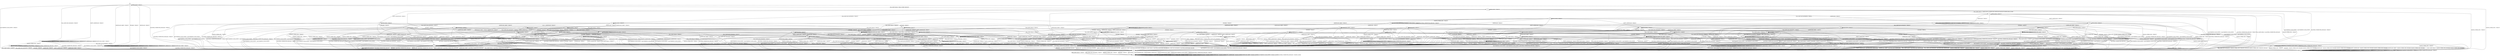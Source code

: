 digraph h9 {
s0 [label="s0"];
s1 [label="s1"];
s2 [label="s2"];
s6 [label="s6"];
s14 [label="s14"];
s15 [label="s15"];
s3 [label="s3"];
s4 [label="s4"];
s7 [label="s7"];
s8 [label="s8"];
s9 [label="s9"];
s12 [label="s12"];
s23 [label="s23"];
s5 [label="s5"];
s10 [label="s10"];
s16 [label="s16"];
s17 [label="s17"];
s24 [label="s24"];
s25 [label="s25"];
s29 [label="s29"];
s30 [label="s30"];
s37 [label="s37"];
s38 [label="s38"];
s11 [label="s11"];
s13 [label="s13"];
s18 [label="s18"];
s19 [label="s19"];
s26 [label="s26"];
s28 [label="s28"];
s31 [label="s31"];
s33 [label="s33"];
s34 [label="s34"];
s39 [label="s39"];
s41 [label="s41"];
s45 [label="s45"];
s46 [label="s46"];
s50 [label="s50"];
s51 [label="s51"];
s20 [label="s20"];
s21 [label="s21"];
s22 [label="s22"];
s27 [label="s27"];
s32 [label="s32"];
s35 [label="s35"];
s36 [label="s36"];
s40 [label="s40"];
s42 [label="s42"];
s43 [label="s43"];
s47 [label="s47"];
s49 [label="s49"];
s52 [label="s52"];
s54 [label="s54"];
s44 [label="s44"];
s48 [label="s48"];
s53 [label="s53"];
s55 [label="s55"];
s56 [label="s56"];
s57 [label="s57"];
s58 [label="s58"];
s59 [label="s59"];
s60 [label="s60"];
s0 -> s1 [label="RSA_CLIENT_HELLO / HELLO_VERIFY_REQUEST"];
s0 -> s2 [label="RSA_CLIENT_KEY_EXCHANGE / TIMEOUT"];
s0 -> s14 [label="CHANGE_CIPHER_SPEC / TIMEOUT"];
s0 -> s15 [label="FINISHED / TIMEOUT"];
s0 -> s0 [label="APPLICATION / TIMEOUT"];
s0 -> s15 [label="CERTIFICATE / TIMEOUT"];
s0 -> s2 [label="EMPTY_CERTIFICATE / TIMEOUT"];
s0 -> s15 [label="CERTIFICATE_VERIFY / TIMEOUT"];
s0 -> s6 [label="Alert(WARNING,CLOSE_NOTIFY) / TIMEOUT"];
s0 -> s6 [label="Alert(FATAL,UNEXPECTED_MESSAGE) / TIMEOUT"];
s1 -> s3 [label="RSA_CLIENT_HELLO / SERVER_HELLO,CERTIFICATE,CERTIFICATE_REQUEST,SERVER_HELLO_DONE"];
s1 -> s4 [label="RSA_CLIENT_KEY_EXCHANGE / TIMEOUT"];
s1 -> s14 [label="CHANGE_CIPHER_SPEC / TIMEOUT"];
s1 -> s12 [label="FINISHED / TIMEOUT"];
s1 -> s1 [label="APPLICATION / TIMEOUT"];
s1 -> s23 [label="CERTIFICATE / TIMEOUT"];
s1 -> s8 [label="EMPTY_CERTIFICATE / TIMEOUT"];
s1 -> s12 [label="CERTIFICATE_VERIFY / TIMEOUT"];
s1 -> s6 [label="Alert(WARNING,CLOSE_NOTIFY) / Alert(WARNING,CLOSE_NOTIFY)"];
s1 -> s6 [label="Alert(FATAL,UNEXPECTED_MESSAGE) / TIMEOUT"];
s2 -> s2 [label="RSA_CLIENT_HELLO / TIMEOUT"];
s2 -> s15 [label="RSA_CLIENT_KEY_EXCHANGE / TIMEOUT"];
s2 -> s9 [label="CHANGE_CIPHER_SPEC / TIMEOUT"];
s2 -> s2 [label="FINISHED / TIMEOUT"];
s2 -> s2 [label="APPLICATION / TIMEOUT"];
s2 -> s2 [label="CERTIFICATE / TIMEOUT"];
s2 -> s2 [label="EMPTY_CERTIFICATE / TIMEOUT"];
s2 -> s2 [label="CERTIFICATE_VERIFY / TIMEOUT"];
s2 -> s6 [label="Alert(WARNING,CLOSE_NOTIFY) / TIMEOUT"];
s2 -> s6 [label="Alert(FATAL,UNEXPECTED_MESSAGE) / TIMEOUT"];
s6 -> s7 [label="RSA_CLIENT_HELLO / TIMEOUT"];
s6 -> s7 [label="RSA_CLIENT_KEY_EXCHANGE / TIMEOUT"];
s6 -> s7 [label="CHANGE_CIPHER_SPEC / TIMEOUT"];
s6 -> s7 [label="FINISHED / TIMEOUT"];
s6 -> s7 [label="APPLICATION / TIMEOUT"];
s6 -> s7 [label="CERTIFICATE / TIMEOUT"];
s6 -> s7 [label="EMPTY_CERTIFICATE / TIMEOUT"];
s6 -> s7 [label="CERTIFICATE_VERIFY / TIMEOUT"];
s6 -> s7 [label="Alert(WARNING,CLOSE_NOTIFY) / TIMEOUT"];
s6 -> s7 [label="Alert(FATAL,UNEXPECTED_MESSAGE) / TIMEOUT"];
s14 -> s14 [label="RSA_CLIENT_HELLO / TIMEOUT"];
s14 -> s14 [label="RSA_CLIENT_KEY_EXCHANGE / TIMEOUT"];
s14 -> s14 [label="CHANGE_CIPHER_SPEC / TIMEOUT"];
s14 -> s14 [label="FINISHED / TIMEOUT"];
s14 -> s14 [label="APPLICATION / TIMEOUT"];
s14 -> s14 [label="CERTIFICATE / TIMEOUT"];
s14 -> s14 [label="EMPTY_CERTIFICATE / TIMEOUT"];
s14 -> s14 [label="CERTIFICATE_VERIFY / TIMEOUT"];
s14 -> s14 [label="Alert(WARNING,CLOSE_NOTIFY) / TIMEOUT"];
s14 -> s14 [label="Alert(FATAL,UNEXPECTED_MESSAGE) / TIMEOUT"];
s15 -> s15 [label="RSA_CLIENT_HELLO / TIMEOUT"];
s15 -> s15 [label="RSA_CLIENT_KEY_EXCHANGE / TIMEOUT"];
s15 -> s14 [label="CHANGE_CIPHER_SPEC / TIMEOUT"];
s15 -> s15 [label="FINISHED / TIMEOUT"];
s15 -> s15 [label="APPLICATION / TIMEOUT"];
s15 -> s15 [label="CERTIFICATE / TIMEOUT"];
s15 -> s15 [label="EMPTY_CERTIFICATE / TIMEOUT"];
s15 -> s15 [label="CERTIFICATE_VERIFY / TIMEOUT"];
s15 -> s6 [label="Alert(WARNING,CLOSE_NOTIFY) / TIMEOUT"];
s15 -> s6 [label="Alert(FATAL,UNEXPECTED_MESSAGE) / TIMEOUT"];
s3 -> s6 [label="RSA_CLIENT_HELLO / Alert(FATAL,UNEXPECTED_MESSAGE)"];
s3 -> s16 [label="RSA_CLIENT_KEY_EXCHANGE / TIMEOUT"];
s3 -> s14 [label="CHANGE_CIPHER_SPEC / TIMEOUT"];
s3 -> s12 [label="FINISHED / TIMEOUT"];
s3 -> s3 [label="APPLICATION / TIMEOUT"];
s3 -> s23 [label="CERTIFICATE / TIMEOUT"];
s3 -> s10 [label="EMPTY_CERTIFICATE / TIMEOUT"];
s3 -> s12 [label="CERTIFICATE_VERIFY / TIMEOUT"];
s3 -> s6 [label="Alert(WARNING,CLOSE_NOTIFY) / Alert(WARNING,CLOSE_NOTIFY)"];
s3 -> s6 [label="Alert(FATAL,UNEXPECTED_MESSAGE) / TIMEOUT"];
s4 -> s24 [label="RSA_CLIENT_HELLO / TIMEOUT"];
s4 -> s12 [label="RSA_CLIENT_KEY_EXCHANGE / TIMEOUT"];
s4 -> s5 [label="CHANGE_CIPHER_SPEC / TIMEOUT"];
s4 -> s37 [label="FINISHED / TIMEOUT"];
s4 -> s4 [label="APPLICATION / TIMEOUT"];
s4 -> s17 [label="CERTIFICATE / TIMEOUT"];
s4 -> s17 [label="EMPTY_CERTIFICATE / TIMEOUT"];
s4 -> s29 [label="CERTIFICATE_VERIFY / TIMEOUT"];
s4 -> s6 [label="Alert(WARNING,CLOSE_NOTIFY) / Alert(WARNING,CLOSE_NOTIFY)"];
s4 -> s6 [label="Alert(FATAL,UNEXPECTED_MESSAGE) / TIMEOUT"];
s7 -> s7 [label="RSA_CLIENT_HELLO / SOCKET_CLOSED"];
s7 -> s7 [label="RSA_CLIENT_KEY_EXCHANGE / SOCKET_CLOSED"];
s7 -> s7 [label="CHANGE_CIPHER_SPEC / SOCKET_CLOSED"];
s7 -> s7 [label="FINISHED / SOCKET_CLOSED"];
s7 -> s7 [label="APPLICATION / SOCKET_CLOSED"];
s7 -> s7 [label="CERTIFICATE / SOCKET_CLOSED"];
s7 -> s7 [label="EMPTY_CERTIFICATE / SOCKET_CLOSED"];
s7 -> s7 [label="CERTIFICATE_VERIFY / SOCKET_CLOSED"];
s7 -> s7 [label="Alert(WARNING,CLOSE_NOTIFY) / SOCKET_CLOSED"];
s7 -> s7 [label="Alert(FATAL,UNEXPECTED_MESSAGE) / SOCKET_CLOSED"];
s8 -> s25 [label="RSA_CLIENT_HELLO / TIMEOUT"];
s8 -> s17 [label="RSA_CLIENT_KEY_EXCHANGE / TIMEOUT"];
s8 -> s5 [label="CHANGE_CIPHER_SPEC / TIMEOUT"];
s8 -> s38 [label="FINISHED / TIMEOUT"];
s8 -> s8 [label="APPLICATION / TIMEOUT"];
s8 -> s12 [label="CERTIFICATE / TIMEOUT"];
s8 -> s12 [label="EMPTY_CERTIFICATE / TIMEOUT"];
s8 -> s30 [label="CERTIFICATE_VERIFY / TIMEOUT"];
s8 -> s6 [label="Alert(WARNING,CLOSE_NOTIFY) / Alert(WARNING,CLOSE_NOTIFY)"];
s8 -> s6 [label="Alert(FATAL,UNEXPECTED_MESSAGE) / TIMEOUT"];
s9 -> s6 [label="RSA_CLIENT_HELLO / TIMEOUT"];
s9 -> s6 [label="RSA_CLIENT_KEY_EXCHANGE / TIMEOUT"];
s9 -> s14 [label="CHANGE_CIPHER_SPEC / TIMEOUT"];
s9 -> s6 [label="FINISHED / TIMEOUT"];
s9 -> s9 [label="APPLICATION / TIMEOUT"];
s9 -> s6 [label="CERTIFICATE / TIMEOUT"];
s9 -> s6 [label="EMPTY_CERTIFICATE / TIMEOUT"];
s9 -> s6 [label="CERTIFICATE_VERIFY / TIMEOUT"];
s9 -> s9 [label="Alert(WARNING,CLOSE_NOTIFY) / TIMEOUT"];
s9 -> s9 [label="Alert(FATAL,UNEXPECTED_MESSAGE) / TIMEOUT"];
s12 -> s12 [label="RSA_CLIENT_HELLO / TIMEOUT"];
s12 -> s12 [label="RSA_CLIENT_KEY_EXCHANGE / TIMEOUT"];
s12 -> s14 [label="CHANGE_CIPHER_SPEC / TIMEOUT"];
s12 -> s12 [label="FINISHED / TIMEOUT"];
s12 -> s12 [label="APPLICATION / TIMEOUT"];
s12 -> s12 [label="CERTIFICATE / TIMEOUT"];
s12 -> s12 [label="EMPTY_CERTIFICATE / TIMEOUT"];
s12 -> s12 [label="CERTIFICATE_VERIFY / TIMEOUT"];
s12 -> s6 [label="Alert(WARNING,CLOSE_NOTIFY) / Alert(WARNING,CLOSE_NOTIFY)"];
s12 -> s6 [label="Alert(FATAL,UNEXPECTED_MESSAGE) / TIMEOUT"];
s23 -> s23 [label="RSA_CLIENT_HELLO / TIMEOUT"];
s23 -> s23 [label="RSA_CLIENT_KEY_EXCHANGE / TIMEOUT"];
s23 -> s14 [label="CHANGE_CIPHER_SPEC / TIMEOUT"];
s23 -> s23 [label="FINISHED / TIMEOUT"];
s23 -> s23 [label="APPLICATION / TIMEOUT"];
s23 -> s12 [label="CERTIFICATE / TIMEOUT"];
s23 -> s12 [label="EMPTY_CERTIFICATE / TIMEOUT"];
s23 -> s30 [label="CERTIFICATE_VERIFY / TIMEOUT"];
s23 -> s6 [label="Alert(WARNING,CLOSE_NOTIFY) / Alert(WARNING,CLOSE_NOTIFY)"];
s23 -> s6 [label="Alert(FATAL,UNEXPECTED_MESSAGE) / TIMEOUT"];
s5 -> s6 [label="RSA_CLIENT_HELLO / Alert(FATAL,UNEXPECTED_MESSAGE)"];
s5 -> s6 [label="RSA_CLIENT_KEY_EXCHANGE / Alert(FATAL,UNEXPECTED_MESSAGE)"];
s5 -> s14 [label="CHANGE_CIPHER_SPEC / TIMEOUT"];
s5 -> s6 [label="FINISHED / Alert(FATAL,UNEXPECTED_MESSAGE)"];
s5 -> s5 [label="APPLICATION / TIMEOUT"];
s5 -> s6 [label="CERTIFICATE / Alert(FATAL,UNEXPECTED_MESSAGE)"];
s5 -> s6 [label="EMPTY_CERTIFICATE / Alert(FATAL,UNEXPECTED_MESSAGE)"];
s5 -> s6 [label="CERTIFICATE_VERIFY / Alert(FATAL,UNEXPECTED_MESSAGE)"];
s5 -> s5 [label="Alert(WARNING,CLOSE_NOTIFY) / TIMEOUT"];
s5 -> s5 [label="Alert(FATAL,UNEXPECTED_MESSAGE) / TIMEOUT"];
s10 -> s26 [label="RSA_CLIENT_HELLO / TIMEOUT"];
s10 -> s13 [label="RSA_CLIENT_KEY_EXCHANGE / TIMEOUT"];
s10 -> s11 [label="CHANGE_CIPHER_SPEC / TIMEOUT"];
s10 -> s39 [label="FINISHED / TIMEOUT"];
s10 -> s10 [label="APPLICATION / TIMEOUT"];
s10 -> s12 [label="CERTIFICATE / TIMEOUT"];
s10 -> s12 [label="EMPTY_CERTIFICATE / TIMEOUT"];
s10 -> s31 [label="CERTIFICATE_VERIFY / TIMEOUT"];
s10 -> s6 [label="Alert(WARNING,CLOSE_NOTIFY) / Alert(WARNING,CLOSE_NOTIFY)"];
s10 -> s6 [label="Alert(FATAL,UNEXPECTED_MESSAGE) / TIMEOUT"];
s16 -> s24 [label="RSA_CLIENT_HELLO / TIMEOUT"];
s16 -> s12 [label="RSA_CLIENT_KEY_EXCHANGE / TIMEOUT"];
s16 -> s18 [label="CHANGE_CIPHER_SPEC / TIMEOUT"];
s16 -> s37 [label="FINISHED / TIMEOUT"];
s16 -> s16 [label="APPLICATION / TIMEOUT"];
s16 -> s33 [label="CERTIFICATE / TIMEOUT"];
s16 -> s13 [label="EMPTY_CERTIFICATE / TIMEOUT"];
s16 -> s19 [label="CERTIFICATE_VERIFY / TIMEOUT"];
s16 -> s6 [label="Alert(WARNING,CLOSE_NOTIFY) / Alert(WARNING,CLOSE_NOTIFY)"];
s16 -> s6 [label="Alert(FATAL,UNEXPECTED_MESSAGE) / TIMEOUT"];
s17 -> s28 [label="RSA_CLIENT_HELLO / TIMEOUT"];
s17 -> s12 [label="RSA_CLIENT_KEY_EXCHANGE / TIMEOUT"];
s17 -> s5 [label="CHANGE_CIPHER_SPEC / TIMEOUT"];
s17 -> s41 [label="FINISHED / TIMEOUT"];
s17 -> s17 [label="APPLICATION / TIMEOUT"];
s17 -> s12 [label="CERTIFICATE / TIMEOUT"];
s17 -> s12 [label="EMPTY_CERTIFICATE / TIMEOUT"];
s17 -> s34 [label="CERTIFICATE_VERIFY / TIMEOUT"];
s17 -> s6 [label="Alert(WARNING,CLOSE_NOTIFY) / Alert(WARNING,CLOSE_NOTIFY)"];
s17 -> s6 [label="Alert(FATAL,UNEXPECTED_MESSAGE) / TIMEOUT"];
s24 -> s12 [label="RSA_CLIENT_HELLO / TIMEOUT"];
s24 -> s12 [label="RSA_CLIENT_KEY_EXCHANGE / TIMEOUT"];
s24 -> s5 [label="CHANGE_CIPHER_SPEC / TIMEOUT"];
s24 -> s45 [label="FINISHED / TIMEOUT"];
s24 -> s24 [label="APPLICATION / TIMEOUT"];
s24 -> s28 [label="CERTIFICATE / TIMEOUT"];
s24 -> s28 [label="EMPTY_CERTIFICATE / TIMEOUT"];
s24 -> s24 [label="CERTIFICATE_VERIFY / TIMEOUT"];
s24 -> s6 [label="Alert(WARNING,CLOSE_NOTIFY) / Alert(WARNING,CLOSE_NOTIFY)"];
s24 -> s6 [label="Alert(FATAL,UNEXPECTED_MESSAGE) / TIMEOUT"];
s25 -> s12 [label="RSA_CLIENT_HELLO / TIMEOUT"];
s25 -> s28 [label="RSA_CLIENT_KEY_EXCHANGE / TIMEOUT"];
s25 -> s5 [label="CHANGE_CIPHER_SPEC / TIMEOUT"];
s25 -> s46 [label="FINISHED / TIMEOUT"];
s25 -> s25 [label="APPLICATION / TIMEOUT"];
s25 -> s12 [label="CERTIFICATE / TIMEOUT"];
s25 -> s12 [label="EMPTY_CERTIFICATE / TIMEOUT"];
s25 -> s25 [label="CERTIFICATE_VERIFY / TIMEOUT"];
s25 -> s6 [label="Alert(WARNING,CLOSE_NOTIFY) / Alert(WARNING,CLOSE_NOTIFY)"];
s25 -> s6 [label="Alert(FATAL,UNEXPECTED_MESSAGE) / TIMEOUT"];
s29 -> s24 [label="RSA_CLIENT_HELLO / TIMEOUT"];
s29 -> s12 [label="RSA_CLIENT_KEY_EXCHANGE / TIMEOUT"];
s29 -> s5 [label="CHANGE_CIPHER_SPEC / TIMEOUT"];
s29 -> s50 [label="FINISHED / TIMEOUT"];
s29 -> s29 [label="APPLICATION / TIMEOUT"];
s29 -> s34 [label="CERTIFICATE / TIMEOUT"];
s29 -> s34 [label="EMPTY_CERTIFICATE / TIMEOUT"];
s29 -> s12 [label="CERTIFICATE_VERIFY / TIMEOUT"];
s29 -> s6 [label="Alert(WARNING,CLOSE_NOTIFY) / Alert(WARNING,CLOSE_NOTIFY)"];
s29 -> s6 [label="Alert(FATAL,UNEXPECTED_MESSAGE) / TIMEOUT"];
s30 -> s25 [label="RSA_CLIENT_HELLO / TIMEOUT"];
s30 -> s34 [label="RSA_CLIENT_KEY_EXCHANGE / TIMEOUT"];
s30 -> s5 [label="CHANGE_CIPHER_SPEC / TIMEOUT"];
s30 -> s51 [label="FINISHED / TIMEOUT"];
s30 -> s30 [label="APPLICATION / TIMEOUT"];
s30 -> s12 [label="CERTIFICATE / TIMEOUT"];
s30 -> s12 [label="EMPTY_CERTIFICATE / TIMEOUT"];
s30 -> s12 [label="CERTIFICATE_VERIFY / TIMEOUT"];
s30 -> s6 [label="Alert(WARNING,CLOSE_NOTIFY) / Alert(WARNING,CLOSE_NOTIFY)"];
s30 -> s6 [label="Alert(FATAL,UNEXPECTED_MESSAGE) / TIMEOUT"];
s37 -> s45 [label="RSA_CLIENT_HELLO / TIMEOUT"];
s37 -> s12 [label="RSA_CLIENT_KEY_EXCHANGE / TIMEOUT"];
s37 -> s5 [label="CHANGE_CIPHER_SPEC / TIMEOUT"];
s37 -> s12 [label="FINISHED / TIMEOUT"];
s37 -> s37 [label="APPLICATION / TIMEOUT"];
s37 -> s41 [label="CERTIFICATE / TIMEOUT"];
s37 -> s41 [label="EMPTY_CERTIFICATE / TIMEOUT"];
s37 -> s50 [label="CERTIFICATE_VERIFY / TIMEOUT"];
s37 -> s6 [label="Alert(WARNING,CLOSE_NOTIFY) / Alert(WARNING,CLOSE_NOTIFY)"];
s37 -> s6 [label="Alert(FATAL,UNEXPECTED_MESSAGE) / TIMEOUT"];
s38 -> s46 [label="RSA_CLIENT_HELLO / TIMEOUT"];
s38 -> s41 [label="RSA_CLIENT_KEY_EXCHANGE / TIMEOUT"];
s38 -> s5 [label="CHANGE_CIPHER_SPEC / TIMEOUT"];
s38 -> s12 [label="FINISHED / TIMEOUT"];
s38 -> s38 [label="APPLICATION / TIMEOUT"];
s38 -> s12 [label="CERTIFICATE / TIMEOUT"];
s38 -> s12 [label="EMPTY_CERTIFICATE / TIMEOUT"];
s38 -> s51 [label="CERTIFICATE_VERIFY / TIMEOUT"];
s38 -> s6 [label="Alert(WARNING,CLOSE_NOTIFY) / Alert(WARNING,CLOSE_NOTIFY)"];
s38 -> s6 [label="Alert(FATAL,UNEXPECTED_MESSAGE) / TIMEOUT"];
s11 -> s6 [label="RSA_CLIENT_HELLO / Alert(FATAL,BAD_CERTIFICATE)"];
s11 -> s6 [label="RSA_CLIENT_KEY_EXCHANGE / Alert(FATAL,BAD_CERTIFICATE)"];
s11 -> s14 [label="CHANGE_CIPHER_SPEC / TIMEOUT"];
s11 -> s6 [label="FINISHED / Alert(FATAL,BAD_CERTIFICATE)"];
s11 -> s11 [label="APPLICATION / TIMEOUT"];
s11 -> s6 [label="CERTIFICATE / Alert(FATAL,BAD_CERTIFICATE)"];
s11 -> s6 [label="EMPTY_CERTIFICATE / Alert(FATAL,BAD_CERTIFICATE)"];
s11 -> s6 [label="CERTIFICATE_VERIFY / Alert(FATAL,BAD_CERTIFICATE)"];
s11 -> s11 [label="Alert(WARNING,CLOSE_NOTIFY) / TIMEOUT"];
s11 -> s11 [label="Alert(FATAL,UNEXPECTED_MESSAGE) / TIMEOUT"];
s13 -> s27 [label="RSA_CLIENT_HELLO / TIMEOUT"];
s13 -> s12 [label="RSA_CLIENT_KEY_EXCHANGE / TIMEOUT"];
s13 -> s11 [label="CHANGE_CIPHER_SPEC / TIMEOUT"];
s13 -> s40 [label="FINISHED / TIMEOUT"];
s13 -> s13 [label="APPLICATION / TIMEOUT"];
s13 -> s12 [label="CERTIFICATE / TIMEOUT"];
s13 -> s12 [label="EMPTY_CERTIFICATE / TIMEOUT"];
s13 -> s32 [label="CERTIFICATE_VERIFY / TIMEOUT"];
s13 -> s6 [label="Alert(WARNING,CLOSE_NOTIFY) / Alert(WARNING,CLOSE_NOTIFY)"];
s13 -> s6 [label="Alert(FATAL,UNEXPECTED_MESSAGE) / TIMEOUT"];
s18 -> s24 [label="RSA_CLIENT_HELLO / TIMEOUT"];
s18 -> s12 [label="RSA_CLIENT_KEY_EXCHANGE / TIMEOUT"];
s18 -> s14 [label="CHANGE_CIPHER_SPEC / TIMEOUT"];
s18 -> s20 [label="FINISHED / CHANGE_CIPHER_SPEC,FINISHED,CHANGE_CIPHER_SPEC,FINISHED"];
s18 -> s18 [label="APPLICATION / TIMEOUT"];
s18 -> s42 [label="CERTIFICATE / TIMEOUT"];
s18 -> s13 [label="EMPTY_CERTIFICATE / TIMEOUT"];
s18 -> s19 [label="CERTIFICATE_VERIFY / TIMEOUT"];
s18 -> s18 [label="Alert(WARNING,CLOSE_NOTIFY) / TIMEOUT"];
s18 -> s18 [label="Alert(FATAL,UNEXPECTED_MESSAGE) / TIMEOUT"];
s19 -> s19 [label="RSA_CLIENT_HELLO / TIMEOUT"];
s19 -> s12 [label="RSA_CLIENT_KEY_EXCHANGE / TIMEOUT"];
s19 -> s21 [label="CHANGE_CIPHER_SPEC / TIMEOUT"];
s19 -> s43 [label="FINISHED / TIMEOUT"];
s19 -> s19 [label="APPLICATION / TIMEOUT"];
s19 -> s22 [label="CERTIFICATE / TIMEOUT"];
s19 -> s22 [label="EMPTY_CERTIFICATE / TIMEOUT"];
s19 -> s12 [label="CERTIFICATE_VERIFY / TIMEOUT"];
s19 -> s6 [label="Alert(WARNING,CLOSE_NOTIFY) / Alert(WARNING,CLOSE_NOTIFY)"];
s19 -> s6 [label="Alert(FATAL,UNEXPECTED_MESSAGE) / TIMEOUT"];
s26 -> s12 [label="RSA_CLIENT_HELLO / TIMEOUT"];
s26 -> s27 [label="RSA_CLIENT_KEY_EXCHANGE / TIMEOUT"];
s26 -> s11 [label="CHANGE_CIPHER_SPEC / TIMEOUT"];
s26 -> s47 [label="FINISHED / TIMEOUT"];
s26 -> s26 [label="APPLICATION / TIMEOUT"];
s26 -> s12 [label="CERTIFICATE / TIMEOUT"];
s26 -> s12 [label="EMPTY_CERTIFICATE / TIMEOUT"];
s26 -> s26 [label="CERTIFICATE_VERIFY / TIMEOUT"];
s26 -> s6 [label="Alert(WARNING,CLOSE_NOTIFY) / Alert(WARNING,CLOSE_NOTIFY)"];
s26 -> s6 [label="Alert(FATAL,UNEXPECTED_MESSAGE) / TIMEOUT"];
s28 -> s12 [label="RSA_CLIENT_HELLO / TIMEOUT"];
s28 -> s12 [label="RSA_CLIENT_KEY_EXCHANGE / TIMEOUT"];
s28 -> s5 [label="CHANGE_CIPHER_SPEC / TIMEOUT"];
s28 -> s49 [label="FINISHED / TIMEOUT"];
s28 -> s28 [label="APPLICATION / TIMEOUT"];
s28 -> s12 [label="CERTIFICATE / TIMEOUT"];
s28 -> s12 [label="EMPTY_CERTIFICATE / TIMEOUT"];
s28 -> s28 [label="CERTIFICATE_VERIFY / TIMEOUT"];
s28 -> s6 [label="Alert(WARNING,CLOSE_NOTIFY) / Alert(WARNING,CLOSE_NOTIFY)"];
s28 -> s6 [label="Alert(FATAL,UNEXPECTED_MESSAGE) / TIMEOUT"];
s31 -> s26 [label="RSA_CLIENT_HELLO / TIMEOUT"];
s31 -> s32 [label="RSA_CLIENT_KEY_EXCHANGE / TIMEOUT"];
s31 -> s11 [label="CHANGE_CIPHER_SPEC / TIMEOUT"];
s31 -> s52 [label="FINISHED / TIMEOUT"];
s31 -> s31 [label="APPLICATION / TIMEOUT"];
s31 -> s12 [label="CERTIFICATE / TIMEOUT"];
s31 -> s12 [label="EMPTY_CERTIFICATE / TIMEOUT"];
s31 -> s12 [label="CERTIFICATE_VERIFY / TIMEOUT"];
s31 -> s6 [label="Alert(WARNING,CLOSE_NOTIFY) / Alert(WARNING,CLOSE_NOTIFY)"];
s31 -> s6 [label="Alert(FATAL,UNEXPECTED_MESSAGE) / TIMEOUT"];
s33 -> s28 [label="RSA_CLIENT_HELLO / TIMEOUT"];
s33 -> s12 [label="RSA_CLIENT_KEY_EXCHANGE / TIMEOUT"];
s33 -> s35 [label="CHANGE_CIPHER_SPEC / TIMEOUT"];
s33 -> s41 [label="FINISHED / TIMEOUT"];
s33 -> s33 [label="APPLICATION / TIMEOUT"];
s33 -> s12 [label="CERTIFICATE / TIMEOUT"];
s33 -> s12 [label="EMPTY_CERTIFICATE / TIMEOUT"];
s33 -> s36 [label="CERTIFICATE_VERIFY / TIMEOUT"];
s33 -> s6 [label="Alert(WARNING,CLOSE_NOTIFY) / Alert(WARNING,CLOSE_NOTIFY)"];
s33 -> s6 [label="Alert(FATAL,UNEXPECTED_MESSAGE) / TIMEOUT"];
s34 -> s28 [label="RSA_CLIENT_HELLO / TIMEOUT"];
s34 -> s12 [label="RSA_CLIENT_KEY_EXCHANGE / TIMEOUT"];
s34 -> s5 [label="CHANGE_CIPHER_SPEC / TIMEOUT"];
s34 -> s54 [label="FINISHED / TIMEOUT"];
s34 -> s34 [label="APPLICATION / TIMEOUT"];
s34 -> s12 [label="CERTIFICATE / TIMEOUT"];
s34 -> s12 [label="EMPTY_CERTIFICATE / TIMEOUT"];
s34 -> s12 [label="CERTIFICATE_VERIFY / TIMEOUT"];
s34 -> s6 [label="Alert(WARNING,CLOSE_NOTIFY) / Alert(WARNING,CLOSE_NOTIFY)"];
s34 -> s6 [label="Alert(FATAL,UNEXPECTED_MESSAGE) / TIMEOUT"];
s39 -> s47 [label="RSA_CLIENT_HELLO / TIMEOUT"];
s39 -> s40 [label="RSA_CLIENT_KEY_EXCHANGE / TIMEOUT"];
s39 -> s11 [label="CHANGE_CIPHER_SPEC / TIMEOUT"];
s39 -> s12 [label="FINISHED / TIMEOUT"];
s39 -> s39 [label="APPLICATION / TIMEOUT"];
s39 -> s12 [label="CERTIFICATE / TIMEOUT"];
s39 -> s12 [label="EMPTY_CERTIFICATE / TIMEOUT"];
s39 -> s52 [label="CERTIFICATE_VERIFY / TIMEOUT"];
s39 -> s6 [label="Alert(WARNING,CLOSE_NOTIFY) / Alert(WARNING,CLOSE_NOTIFY)"];
s39 -> s6 [label="Alert(FATAL,UNEXPECTED_MESSAGE) / TIMEOUT"];
s41 -> s49 [label="RSA_CLIENT_HELLO / TIMEOUT"];
s41 -> s12 [label="RSA_CLIENT_KEY_EXCHANGE / TIMEOUT"];
s41 -> s5 [label="CHANGE_CIPHER_SPEC / TIMEOUT"];
s41 -> s12 [label="FINISHED / TIMEOUT"];
s41 -> s41 [label="APPLICATION / TIMEOUT"];
s41 -> s12 [label="CERTIFICATE / TIMEOUT"];
s41 -> s12 [label="EMPTY_CERTIFICATE / TIMEOUT"];
s41 -> s54 [label="CERTIFICATE_VERIFY / TIMEOUT"];
s41 -> s6 [label="Alert(WARNING,CLOSE_NOTIFY) / Alert(WARNING,CLOSE_NOTIFY)"];
s41 -> s6 [label="Alert(FATAL,UNEXPECTED_MESSAGE) / TIMEOUT"];
s45 -> s12 [label="RSA_CLIENT_HELLO / TIMEOUT"];
s45 -> s12 [label="RSA_CLIENT_KEY_EXCHANGE / TIMEOUT"];
s45 -> s5 [label="CHANGE_CIPHER_SPEC / TIMEOUT"];
s45 -> s12 [label="FINISHED / TIMEOUT"];
s45 -> s45 [label="APPLICATION / TIMEOUT"];
s45 -> s49 [label="CERTIFICATE / TIMEOUT"];
s45 -> s49 [label="EMPTY_CERTIFICATE / TIMEOUT"];
s45 -> s45 [label="CERTIFICATE_VERIFY / TIMEOUT"];
s45 -> s6 [label="Alert(WARNING,CLOSE_NOTIFY) / Alert(WARNING,CLOSE_NOTIFY)"];
s45 -> s6 [label="Alert(FATAL,UNEXPECTED_MESSAGE) / TIMEOUT"];
s46 -> s12 [label="RSA_CLIENT_HELLO / TIMEOUT"];
s46 -> s49 [label="RSA_CLIENT_KEY_EXCHANGE / TIMEOUT"];
s46 -> s5 [label="CHANGE_CIPHER_SPEC / TIMEOUT"];
s46 -> s12 [label="FINISHED / TIMEOUT"];
s46 -> s46 [label="APPLICATION / TIMEOUT"];
s46 -> s12 [label="CERTIFICATE / TIMEOUT"];
s46 -> s12 [label="EMPTY_CERTIFICATE / TIMEOUT"];
s46 -> s46 [label="CERTIFICATE_VERIFY / TIMEOUT"];
s46 -> s6 [label="Alert(WARNING,CLOSE_NOTIFY) / Alert(WARNING,CLOSE_NOTIFY)"];
s46 -> s6 [label="Alert(FATAL,UNEXPECTED_MESSAGE) / TIMEOUT"];
s50 -> s45 [label="RSA_CLIENT_HELLO / TIMEOUT"];
s50 -> s12 [label="RSA_CLIENT_KEY_EXCHANGE / TIMEOUT"];
s50 -> s5 [label="CHANGE_CIPHER_SPEC / TIMEOUT"];
s50 -> s12 [label="FINISHED / TIMEOUT"];
s50 -> s50 [label="APPLICATION / TIMEOUT"];
s50 -> s54 [label="CERTIFICATE / TIMEOUT"];
s50 -> s54 [label="EMPTY_CERTIFICATE / TIMEOUT"];
s50 -> s12 [label="CERTIFICATE_VERIFY / TIMEOUT"];
s50 -> s6 [label="Alert(WARNING,CLOSE_NOTIFY) / Alert(WARNING,CLOSE_NOTIFY)"];
s50 -> s6 [label="Alert(FATAL,UNEXPECTED_MESSAGE) / TIMEOUT"];
s51 -> s46 [label="RSA_CLIENT_HELLO / TIMEOUT"];
s51 -> s54 [label="RSA_CLIENT_KEY_EXCHANGE / TIMEOUT"];
s51 -> s5 [label="CHANGE_CIPHER_SPEC / TIMEOUT"];
s51 -> s12 [label="FINISHED / TIMEOUT"];
s51 -> s51 [label="APPLICATION / TIMEOUT"];
s51 -> s12 [label="CERTIFICATE / TIMEOUT"];
s51 -> s12 [label="EMPTY_CERTIFICATE / TIMEOUT"];
s51 -> s12 [label="CERTIFICATE_VERIFY / TIMEOUT"];
s51 -> s6 [label="Alert(WARNING,CLOSE_NOTIFY) / Alert(WARNING,CLOSE_NOTIFY)"];
s51 -> s6 [label="Alert(FATAL,UNEXPECTED_MESSAGE) / TIMEOUT"];
s20 -> s20 [label="RSA_CLIENT_HELLO / TIMEOUT"];
s20 -> s20 [label="RSA_CLIENT_KEY_EXCHANGE / TIMEOUT"];
s20 -> s14 [label="CHANGE_CIPHER_SPEC / TIMEOUT"];
s20 -> s20 [label="FINISHED / TIMEOUT"];
s20 -> s6 [label="APPLICATION / APPLICATION"];
s20 -> s20 [label="CERTIFICATE / TIMEOUT"];
s20 -> s20 [label="EMPTY_CERTIFICATE / TIMEOUT"];
s20 -> s20 [label="CERTIFICATE_VERIFY / TIMEOUT"];
s20 -> s6 [label="Alert(WARNING,CLOSE_NOTIFY) / TIMEOUT"];
s20 -> s6 [label="Alert(FATAL,UNEXPECTED_MESSAGE) / TIMEOUT"];
s21 -> s6 [label="RSA_CLIENT_HELLO / Alert(FATAL,HANDSHAKE_FAILURE)"];
s21 -> s6 [label="RSA_CLIENT_KEY_EXCHANGE / Alert(FATAL,HANDSHAKE_FAILURE)"];
s21 -> s14 [label="CHANGE_CIPHER_SPEC / TIMEOUT"];
s21 -> s6 [label="FINISHED / Alert(FATAL,HANDSHAKE_FAILURE)"];
s21 -> s21 [label="APPLICATION / TIMEOUT"];
s21 -> s6 [label="CERTIFICATE / Alert(FATAL,HANDSHAKE_FAILURE)"];
s21 -> s6 [label="EMPTY_CERTIFICATE / Alert(FATAL,HANDSHAKE_FAILURE)"];
s21 -> s6 [label="CERTIFICATE_VERIFY / Alert(FATAL,HANDSHAKE_FAILURE)"];
s21 -> s21 [label="Alert(WARNING,CLOSE_NOTIFY) / TIMEOUT"];
s21 -> s21 [label="Alert(FATAL,UNEXPECTED_MESSAGE) / TIMEOUT"];
s22 -> s22 [label="RSA_CLIENT_HELLO / TIMEOUT"];
s22 -> s12 [label="RSA_CLIENT_KEY_EXCHANGE / TIMEOUT"];
s22 -> s21 [label="CHANGE_CIPHER_SPEC / TIMEOUT"];
s22 -> s44 [label="FINISHED / TIMEOUT"];
s22 -> s22 [label="APPLICATION / TIMEOUT"];
s22 -> s12 [label="CERTIFICATE / TIMEOUT"];
s22 -> s12 [label="EMPTY_CERTIFICATE / TIMEOUT"];
s22 -> s12 [label="CERTIFICATE_VERIFY / TIMEOUT"];
s22 -> s6 [label="Alert(WARNING,CLOSE_NOTIFY) / Alert(WARNING,CLOSE_NOTIFY)"];
s22 -> s6 [label="Alert(FATAL,UNEXPECTED_MESSAGE) / TIMEOUT"];
s27 -> s12 [label="RSA_CLIENT_HELLO / TIMEOUT"];
s27 -> s12 [label="RSA_CLIENT_KEY_EXCHANGE / TIMEOUT"];
s27 -> s11 [label="CHANGE_CIPHER_SPEC / TIMEOUT"];
s27 -> s48 [label="FINISHED / TIMEOUT"];
s27 -> s27 [label="APPLICATION / TIMEOUT"];
s27 -> s12 [label="CERTIFICATE / TIMEOUT"];
s27 -> s12 [label="EMPTY_CERTIFICATE / TIMEOUT"];
s27 -> s27 [label="CERTIFICATE_VERIFY / TIMEOUT"];
s27 -> s6 [label="Alert(WARNING,CLOSE_NOTIFY) / Alert(WARNING,CLOSE_NOTIFY)"];
s27 -> s6 [label="Alert(FATAL,UNEXPECTED_MESSAGE) / TIMEOUT"];
s32 -> s27 [label="RSA_CLIENT_HELLO / TIMEOUT"];
s32 -> s12 [label="RSA_CLIENT_KEY_EXCHANGE / TIMEOUT"];
s32 -> s11 [label="CHANGE_CIPHER_SPEC / TIMEOUT"];
s32 -> s53 [label="FINISHED / TIMEOUT"];
s32 -> s32 [label="APPLICATION / TIMEOUT"];
s32 -> s12 [label="CERTIFICATE / TIMEOUT"];
s32 -> s12 [label="EMPTY_CERTIFICATE / TIMEOUT"];
s32 -> s12 [label="CERTIFICATE_VERIFY / TIMEOUT"];
s32 -> s6 [label="Alert(WARNING,CLOSE_NOTIFY) / Alert(WARNING,CLOSE_NOTIFY)"];
s32 -> s6 [label="Alert(FATAL,UNEXPECTED_MESSAGE) / TIMEOUT"];
s35 -> s12 [label="RSA_CLIENT_HELLO / TIMEOUT"];
s35 -> s12 [label="RSA_CLIENT_KEY_EXCHANGE / TIMEOUT"];
s35 -> s14 [label="CHANGE_CIPHER_SPEC / TIMEOUT"];
s35 -> s20 [label="FINISHED / CHANGE_CIPHER_SPEC,FINISHED,CHANGE_CIPHER_SPEC,FINISHED"];
s35 -> s35 [label="APPLICATION / TIMEOUT"];
s35 -> s12 [label="CERTIFICATE / TIMEOUT"];
s35 -> s12 [label="EMPTY_CERTIFICATE / TIMEOUT"];
s35 -> s12 [label="CERTIFICATE_VERIFY / TIMEOUT"];
s35 -> s35 [label="Alert(WARNING,CLOSE_NOTIFY) / TIMEOUT"];
s35 -> s35 [label="Alert(FATAL,UNEXPECTED_MESSAGE) / TIMEOUT"];
s36 -> s28 [label="RSA_CLIENT_HELLO / TIMEOUT"];
s36 -> s12 [label="RSA_CLIENT_KEY_EXCHANGE / TIMEOUT"];
s36 -> s35 [label="CHANGE_CIPHER_SPEC / TIMEOUT"];
s36 -> s54 [label="FINISHED / TIMEOUT"];
s36 -> s36 [label="APPLICATION / TIMEOUT"];
s36 -> s12 [label="CERTIFICATE / TIMEOUT"];
s36 -> s12 [label="EMPTY_CERTIFICATE / TIMEOUT"];
s36 -> s12 [label="CERTIFICATE_VERIFY / TIMEOUT"];
s36 -> s6 [label="Alert(WARNING,CLOSE_NOTIFY) / Alert(WARNING,CLOSE_NOTIFY)"];
s36 -> s6 [label="Alert(FATAL,UNEXPECTED_MESSAGE) / TIMEOUT"];
s40 -> s48 [label="RSA_CLIENT_HELLO / TIMEOUT"];
s40 -> s12 [label="RSA_CLIENT_KEY_EXCHANGE / TIMEOUT"];
s40 -> s11 [label="CHANGE_CIPHER_SPEC / TIMEOUT"];
s40 -> s12 [label="FINISHED / TIMEOUT"];
s40 -> s40 [label="APPLICATION / TIMEOUT"];
s40 -> s12 [label="CERTIFICATE / TIMEOUT"];
s40 -> s12 [label="EMPTY_CERTIFICATE / TIMEOUT"];
s40 -> s53 [label="CERTIFICATE_VERIFY / TIMEOUT"];
s40 -> s6 [label="Alert(WARNING,CLOSE_NOTIFY) / Alert(WARNING,CLOSE_NOTIFY)"];
s40 -> s6 [label="Alert(FATAL,UNEXPECTED_MESSAGE) / TIMEOUT"];
s42 -> s28 [label="RSA_CLIENT_HELLO / TIMEOUT"];
s42 -> s12 [label="RSA_CLIENT_KEY_EXCHANGE / TIMEOUT"];
s42 -> s5 [label="CHANGE_CIPHER_SPEC / TIMEOUT"];
s42 -> s55 [label="FINISHED / TIMEOUT"];
s42 -> s12 [label="APPLICATION / TIMEOUT"];
s42 -> s12 [label="CERTIFICATE / TIMEOUT"];
s42 -> s12 [label="EMPTY_CERTIFICATE / TIMEOUT"];
s42 -> s42 [label="CERTIFICATE_VERIFY / TIMEOUT"];
s42 -> s6 [label="Alert(WARNING,CLOSE_NOTIFY) / Alert(WARNING,CLOSE_NOTIFY)"];
s42 -> s6 [label="Alert(FATAL,UNEXPECTED_MESSAGE) / TIMEOUT"];
s43 -> s56 [label="RSA_CLIENT_HELLO / TIMEOUT"];
s43 -> s12 [label="RSA_CLIENT_KEY_EXCHANGE / TIMEOUT"];
s43 -> s21 [label="CHANGE_CIPHER_SPEC / TIMEOUT"];
s43 -> s12 [label="FINISHED / TIMEOUT"];
s43 -> s43 [label="APPLICATION / TIMEOUT"];
s43 -> s44 [label="CERTIFICATE / TIMEOUT"];
s43 -> s44 [label="EMPTY_CERTIFICATE / TIMEOUT"];
s43 -> s12 [label="CERTIFICATE_VERIFY / TIMEOUT"];
s43 -> s6 [label="Alert(WARNING,CLOSE_NOTIFY) / Alert(WARNING,CLOSE_NOTIFY)"];
s43 -> s6 [label="Alert(FATAL,UNEXPECTED_MESSAGE) / TIMEOUT"];
s47 -> s12 [label="RSA_CLIENT_HELLO / TIMEOUT"];
s47 -> s48 [label="RSA_CLIENT_KEY_EXCHANGE / TIMEOUT"];
s47 -> s11 [label="CHANGE_CIPHER_SPEC / TIMEOUT"];
s47 -> s12 [label="FINISHED / TIMEOUT"];
s47 -> s47 [label="APPLICATION / TIMEOUT"];
s47 -> s12 [label="CERTIFICATE / TIMEOUT"];
s47 -> s12 [label="EMPTY_CERTIFICATE / TIMEOUT"];
s47 -> s47 [label="CERTIFICATE_VERIFY / TIMEOUT"];
s47 -> s6 [label="Alert(WARNING,CLOSE_NOTIFY) / Alert(WARNING,CLOSE_NOTIFY)"];
s47 -> s6 [label="Alert(FATAL,UNEXPECTED_MESSAGE) / TIMEOUT"];
s49 -> s12 [label="RSA_CLIENT_HELLO / TIMEOUT"];
s49 -> s12 [label="RSA_CLIENT_KEY_EXCHANGE / TIMEOUT"];
s49 -> s5 [label="CHANGE_CIPHER_SPEC / TIMEOUT"];
s49 -> s12 [label="FINISHED / TIMEOUT"];
s49 -> s49 [label="APPLICATION / TIMEOUT"];
s49 -> s12 [label="CERTIFICATE / TIMEOUT"];
s49 -> s12 [label="EMPTY_CERTIFICATE / TIMEOUT"];
s49 -> s49 [label="CERTIFICATE_VERIFY / TIMEOUT"];
s49 -> s6 [label="Alert(WARNING,CLOSE_NOTIFY) / Alert(WARNING,CLOSE_NOTIFY)"];
s49 -> s6 [label="Alert(FATAL,UNEXPECTED_MESSAGE) / TIMEOUT"];
s52 -> s47 [label="RSA_CLIENT_HELLO / TIMEOUT"];
s52 -> s53 [label="RSA_CLIENT_KEY_EXCHANGE / TIMEOUT"];
s52 -> s11 [label="CHANGE_CIPHER_SPEC / TIMEOUT"];
s52 -> s12 [label="FINISHED / TIMEOUT"];
s52 -> s52 [label="APPLICATION / TIMEOUT"];
s52 -> s12 [label="CERTIFICATE / TIMEOUT"];
s52 -> s12 [label="EMPTY_CERTIFICATE / TIMEOUT"];
s52 -> s12 [label="CERTIFICATE_VERIFY / TIMEOUT"];
s52 -> s6 [label="Alert(WARNING,CLOSE_NOTIFY) / Alert(WARNING,CLOSE_NOTIFY)"];
s52 -> s6 [label="Alert(FATAL,UNEXPECTED_MESSAGE) / TIMEOUT"];
s54 -> s49 [label="RSA_CLIENT_HELLO / TIMEOUT"];
s54 -> s12 [label="RSA_CLIENT_KEY_EXCHANGE / TIMEOUT"];
s54 -> s5 [label="CHANGE_CIPHER_SPEC / TIMEOUT"];
s54 -> s12 [label="FINISHED / TIMEOUT"];
s54 -> s54 [label="APPLICATION / TIMEOUT"];
s54 -> s12 [label="CERTIFICATE / TIMEOUT"];
s54 -> s12 [label="EMPTY_CERTIFICATE / TIMEOUT"];
s54 -> s12 [label="CERTIFICATE_VERIFY / TIMEOUT"];
s54 -> s6 [label="Alert(WARNING,CLOSE_NOTIFY) / Alert(WARNING,CLOSE_NOTIFY)"];
s54 -> s6 [label="Alert(FATAL,UNEXPECTED_MESSAGE) / TIMEOUT"];
s44 -> s57 [label="RSA_CLIENT_HELLO / TIMEOUT"];
s44 -> s12 [label="RSA_CLIENT_KEY_EXCHANGE / TIMEOUT"];
s44 -> s21 [label="CHANGE_CIPHER_SPEC / TIMEOUT"];
s44 -> s12 [label="FINISHED / TIMEOUT"];
s44 -> s44 [label="APPLICATION / TIMEOUT"];
s44 -> s12 [label="CERTIFICATE / TIMEOUT"];
s44 -> s12 [label="EMPTY_CERTIFICATE / TIMEOUT"];
s44 -> s12 [label="CERTIFICATE_VERIFY / TIMEOUT"];
s44 -> s6 [label="Alert(WARNING,CLOSE_NOTIFY) / Alert(WARNING,CLOSE_NOTIFY)"];
s44 -> s6 [label="Alert(FATAL,UNEXPECTED_MESSAGE) / TIMEOUT"];
s48 -> s12 [label="RSA_CLIENT_HELLO / TIMEOUT"];
s48 -> s12 [label="RSA_CLIENT_KEY_EXCHANGE / TIMEOUT"];
s48 -> s11 [label="CHANGE_CIPHER_SPEC / TIMEOUT"];
s48 -> s12 [label="FINISHED / TIMEOUT"];
s48 -> s48 [label="APPLICATION / TIMEOUT"];
s48 -> s12 [label="CERTIFICATE / TIMEOUT"];
s48 -> s12 [label="EMPTY_CERTIFICATE / TIMEOUT"];
s48 -> s48 [label="CERTIFICATE_VERIFY / TIMEOUT"];
s48 -> s6 [label="Alert(WARNING,CLOSE_NOTIFY) / Alert(WARNING,CLOSE_NOTIFY)"];
s48 -> s6 [label="Alert(FATAL,UNEXPECTED_MESSAGE) / TIMEOUT"];
s53 -> s48 [label="RSA_CLIENT_HELLO / TIMEOUT"];
s53 -> s12 [label="RSA_CLIENT_KEY_EXCHANGE / TIMEOUT"];
s53 -> s11 [label="CHANGE_CIPHER_SPEC / TIMEOUT"];
s53 -> s12 [label="FINISHED / TIMEOUT"];
s53 -> s53 [label="APPLICATION / TIMEOUT"];
s53 -> s12 [label="CERTIFICATE / TIMEOUT"];
s53 -> s12 [label="EMPTY_CERTIFICATE / TIMEOUT"];
s53 -> s12 [label="CERTIFICATE_VERIFY / TIMEOUT"];
s53 -> s6 [label="Alert(WARNING,CLOSE_NOTIFY) / Alert(WARNING,CLOSE_NOTIFY)"];
s53 -> s6 [label="Alert(FATAL,UNEXPECTED_MESSAGE) / TIMEOUT"];
s55 -> s55 [label="RSA_CLIENT_HELLO / TIMEOUT"];
s55 -> s12 [label="RSA_CLIENT_KEY_EXCHANGE / TIMEOUT"];
s55 -> s58 [label="CHANGE_CIPHER_SPEC / TIMEOUT"];
s55 -> s12 [label="FINISHED / TIMEOUT"];
s55 -> s12 [label="APPLICATION / TIMEOUT"];
s55 -> s12 [label="CERTIFICATE / TIMEOUT"];
s55 -> s12 [label="EMPTY_CERTIFICATE / TIMEOUT"];
s55 -> s59 [label="CERTIFICATE_VERIFY / TIMEOUT"];
s55 -> s6 [label="Alert(WARNING,CLOSE_NOTIFY) / Alert(WARNING,CLOSE_NOTIFY)"];
s55 -> s6 [label="Alert(FATAL,UNEXPECTED_MESSAGE) / TIMEOUT"];
s56 -> s12 [label="RSA_CLIENT_HELLO / TIMEOUT"];
s56 -> s12 [label="RSA_CLIENT_KEY_EXCHANGE / TIMEOUT"];
s56 -> s21 [label="CHANGE_CIPHER_SPEC / TIMEOUT"];
s56 -> s12 [label="FINISHED / TIMEOUT"];
s56 -> s56 [label="APPLICATION / TIMEOUT"];
s56 -> s57 [label="CERTIFICATE / TIMEOUT"];
s56 -> s57 [label="EMPTY_CERTIFICATE / TIMEOUT"];
s56 -> s12 [label="CERTIFICATE_VERIFY / TIMEOUT"];
s56 -> s6 [label="Alert(WARNING,CLOSE_NOTIFY) / Alert(WARNING,CLOSE_NOTIFY)"];
s56 -> s6 [label="Alert(FATAL,UNEXPECTED_MESSAGE) / TIMEOUT"];
s57 -> s12 [label="RSA_CLIENT_HELLO / TIMEOUT"];
s57 -> s12 [label="RSA_CLIENT_KEY_EXCHANGE / TIMEOUT"];
s57 -> s21 [label="CHANGE_CIPHER_SPEC / TIMEOUT"];
s57 -> s12 [label="FINISHED / TIMEOUT"];
s57 -> s57 [label="APPLICATION / TIMEOUT"];
s57 -> s12 [label="CERTIFICATE / TIMEOUT"];
s57 -> s12 [label="EMPTY_CERTIFICATE / TIMEOUT"];
s57 -> s12 [label="CERTIFICATE_VERIFY / TIMEOUT"];
s57 -> s6 [label="Alert(WARNING,CLOSE_NOTIFY) / Alert(WARNING,CLOSE_NOTIFY)"];
s57 -> s6 [label="Alert(FATAL,UNEXPECTED_MESSAGE) / TIMEOUT"];
s58 -> s14 [label="RSA_CLIENT_HELLO / CHANGE_CIPHER_SPEC,FINISHED,CHANGE_CIPHER_SPEC,FINISHED"];
s58 -> s14 [label="RSA_CLIENT_KEY_EXCHANGE / CHANGE_CIPHER_SPEC,UNKNOWN_MESSAGE,CHANGE_CIPHER_SPEC,UNKNOWN_MESSAGE"];
s58 -> s14 [label="CHANGE_CIPHER_SPEC / TIMEOUT"];
s58 -> s14 [label="FINISHED / CHANGE_CIPHER_SPEC,FINISHED,CHANGE_CIPHER_SPEC,FINISHED"];
s58 -> s58 [label="APPLICATION / TIMEOUT"];
s58 -> s14 [label="CERTIFICATE / CHANGE_CIPHER_SPEC,FINISHED,CHANGE_CIPHER_SPEC,FINISHED"];
s58 -> s14 [label="EMPTY_CERTIFICATE / CHANGE_CIPHER_SPEC,FINISHED,CHANGE_CIPHER_SPEC,FINISHED"];
s58 -> s14 [label="CERTIFICATE_VERIFY / CHANGE_CIPHER_SPEC,FINISHED,CHANGE_CIPHER_SPEC,FINISHED"];
s58 -> s58 [label="Alert(WARNING,CLOSE_NOTIFY) / TIMEOUT"];
s58 -> s58 [label="Alert(FATAL,UNEXPECTED_MESSAGE) / TIMEOUT"];
s59 -> s60 [label="RSA_CLIENT_HELLO / TIMEOUT"];
s59 -> s12 [label="RSA_CLIENT_KEY_EXCHANGE / TIMEOUT"];
s59 -> s58 [label="CHANGE_CIPHER_SPEC / TIMEOUT"];
s59 -> s12 [label="FINISHED / TIMEOUT"];
s59 -> s12 [label="APPLICATION / TIMEOUT"];
s59 -> s12 [label="CERTIFICATE / TIMEOUT"];
s59 -> s12 [label="EMPTY_CERTIFICATE / TIMEOUT"];
s59 -> s12 [label="CERTIFICATE_VERIFY / TIMEOUT"];
s59 -> s6 [label="Alert(WARNING,CLOSE_NOTIFY) / Alert(WARNING,CLOSE_NOTIFY)"];
s59 -> s6 [label="Alert(FATAL,UNEXPECTED_MESSAGE) / TIMEOUT"];
s60 -> s12 [label="RSA_CLIENT_HELLO / TIMEOUT"];
s60 -> s12 [label="RSA_CLIENT_KEY_EXCHANGE / TIMEOUT"];
s60 -> s58 [label="CHANGE_CIPHER_SPEC / TIMEOUT"];
s60 -> s12 [label="FINISHED / TIMEOUT"];
s60 -> s12 [label="APPLICATION / TIMEOUT"];
s60 -> s12 [label="CERTIFICATE / TIMEOUT"];
s60 -> s12 [label="EMPTY_CERTIFICATE / TIMEOUT"];
s60 -> s12 [label="CERTIFICATE_VERIFY / TIMEOUT"];
s60 -> s6 [label="Alert(WARNING,CLOSE_NOTIFY) / Alert(WARNING,CLOSE_NOTIFY)"];
s60 -> s6 [label="Alert(FATAL,UNEXPECTED_MESSAGE) / TIMEOUT"];
__start0 [shape=none, label=""];
__start0 -> s0 [label=""];
}
